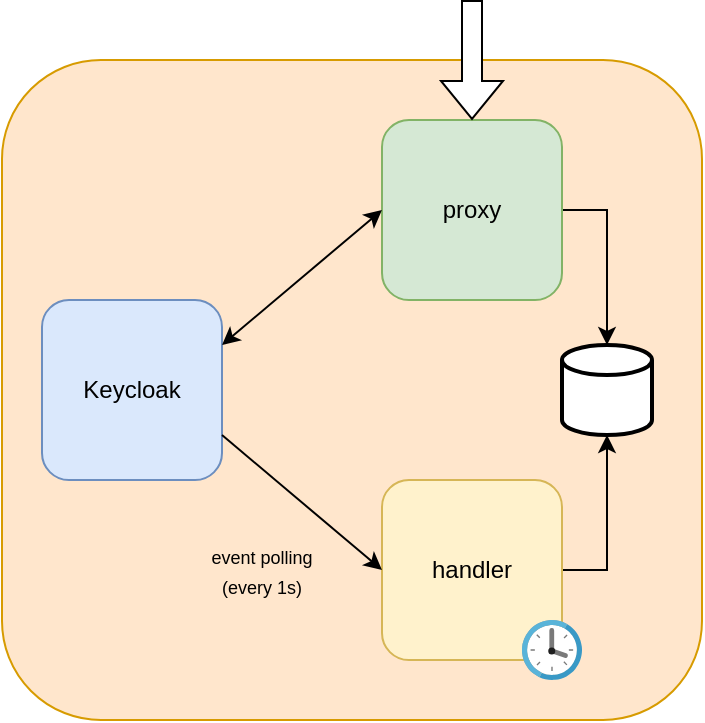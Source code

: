 <mxfile version="20.8.0" type="device"><diagram id="yP9xlxEEUacrkvC3YHph" name="Page-1"><mxGraphModel dx="746" dy="467" grid="1" gridSize="10" guides="1" tooltips="1" connect="1" arrows="1" fold="1" page="1" pageScale="1" pageWidth="850" pageHeight="1100" math="0" shadow="0"><root><mxCell id="0"/><mxCell id="1" parent="0"/><mxCell id="c4c11ly1z08LxokGI3II-1" value="" style="rounded=1;whiteSpace=wrap;html=1;fillColor=#ffe6cc;strokeColor=#d79b00;" parent="1" vertex="1"><mxGeometry x="130" y="170" width="350" height="330" as="geometry"/></mxCell><mxCell id="c4c11ly1z08LxokGI3II-3" value="Keycloak" style="rounded=1;whiteSpace=wrap;html=1;fillColor=#dae8fc;strokeColor=#6c8ebf;" parent="1" vertex="1"><mxGeometry x="150" y="290" width="90" height="90" as="geometry"/></mxCell><mxCell id="bOKlnaMz92TKo3GA7a2e-3" style="edgeStyle=orthogonalEdgeStyle;rounded=0;orthogonalLoop=1;jettySize=auto;html=1;exitX=1;exitY=0.5;exitDx=0;exitDy=0;entryX=0.5;entryY=1;entryDx=0;entryDy=0;entryPerimeter=0;" edge="1" parent="1" source="c4c11ly1z08LxokGI3II-4" target="c4c11ly1z08LxokGI3II-17"><mxGeometry relative="1" as="geometry"/></mxCell><mxCell id="c4c11ly1z08LxokGI3II-4" value="handler" style="rounded=1;whiteSpace=wrap;html=1;fillColor=#fff2cc;strokeColor=#d6b656;" parent="1" vertex="1"><mxGeometry x="320" y="380" width="90" height="90" as="geometry"/></mxCell><mxCell id="bOKlnaMz92TKo3GA7a2e-2" style="edgeStyle=orthogonalEdgeStyle;rounded=0;orthogonalLoop=1;jettySize=auto;html=1;exitX=1;exitY=0.5;exitDx=0;exitDy=0;entryX=0.5;entryY=0;entryDx=0;entryDy=0;entryPerimeter=0;" edge="1" parent="1" source="c4c11ly1z08LxokGI3II-5" target="c4c11ly1z08LxokGI3II-17"><mxGeometry relative="1" as="geometry"/></mxCell><mxCell id="c4c11ly1z08LxokGI3II-5" value="proxy" style="rounded=1;whiteSpace=wrap;html=1;fillColor=#d5e8d4;strokeColor=#82b366;" parent="1" vertex="1"><mxGeometry x="320" y="200" width="90" height="90" as="geometry"/></mxCell><mxCell id="c4c11ly1z08LxokGI3II-7" value="" style="endArrow=classic;html=1;rounded=0;exitX=1;exitY=0.75;exitDx=0;exitDy=0;entryX=0;entryY=0.5;entryDx=0;entryDy=0;" parent="1" source="c4c11ly1z08LxokGI3II-3" target="c4c11ly1z08LxokGI3II-4" edge="1"><mxGeometry width="50" height="50" relative="1" as="geometry"><mxPoint x="280" y="420" as="sourcePoint"/><mxPoint x="330" y="370" as="targetPoint"/></mxGeometry></mxCell><mxCell id="c4c11ly1z08LxokGI3II-8" value="&lt;font style=&quot;font-size: 9px;&quot;&gt;event polling&lt;br&gt;(every 1s)&lt;/font&gt;" style="text;html=1;strokeColor=none;fillColor=none;align=center;verticalAlign=middle;whiteSpace=wrap;rounded=0;" parent="1" vertex="1"><mxGeometry x="220" y="410" width="80" height="30" as="geometry"/></mxCell><mxCell id="c4c11ly1z08LxokGI3II-13" value="" style="sketch=0;aspect=fixed;html=1;points=[];align=center;image;fontSize=12;image=img/lib/mscae/Clock.svg;" parent="1" vertex="1"><mxGeometry x="390" y="450" width="30" height="30" as="geometry"/></mxCell><mxCell id="c4c11ly1z08LxokGI3II-14" value="" style="endArrow=classic;startArrow=classic;html=1;rounded=0;fontSize=13;exitX=1;exitY=0.25;exitDx=0;exitDy=0;entryX=0;entryY=0.5;entryDx=0;entryDy=0;" parent="1" source="c4c11ly1z08LxokGI3II-3" target="c4c11ly1z08LxokGI3II-5" edge="1"><mxGeometry width="50" height="50" relative="1" as="geometry"><mxPoint x="210" y="390" as="sourcePoint"/><mxPoint x="260" y="340" as="targetPoint"/></mxGeometry></mxCell><mxCell id="c4c11ly1z08LxokGI3II-16" value="" style="shape=flexArrow;endArrow=classic;html=1;rounded=0;fontSize=13;entryX=0.5;entryY=0;entryDx=0;entryDy=0;fillColor=default;" parent="1" target="c4c11ly1z08LxokGI3II-5" edge="1"><mxGeometry width="50" height="50" relative="1" as="geometry"><mxPoint x="365" y="140" as="sourcePoint"/><mxPoint x="330" y="250" as="targetPoint"/></mxGeometry></mxCell><mxCell id="c4c11ly1z08LxokGI3II-17" value="" style="strokeWidth=2;html=1;shape=mxgraph.flowchart.database;whiteSpace=wrap;fontSize=13;" parent="1" vertex="1"><mxGeometry x="410" y="312.5" width="45" height="45" as="geometry"/></mxCell></root></mxGraphModel></diagram></mxfile>